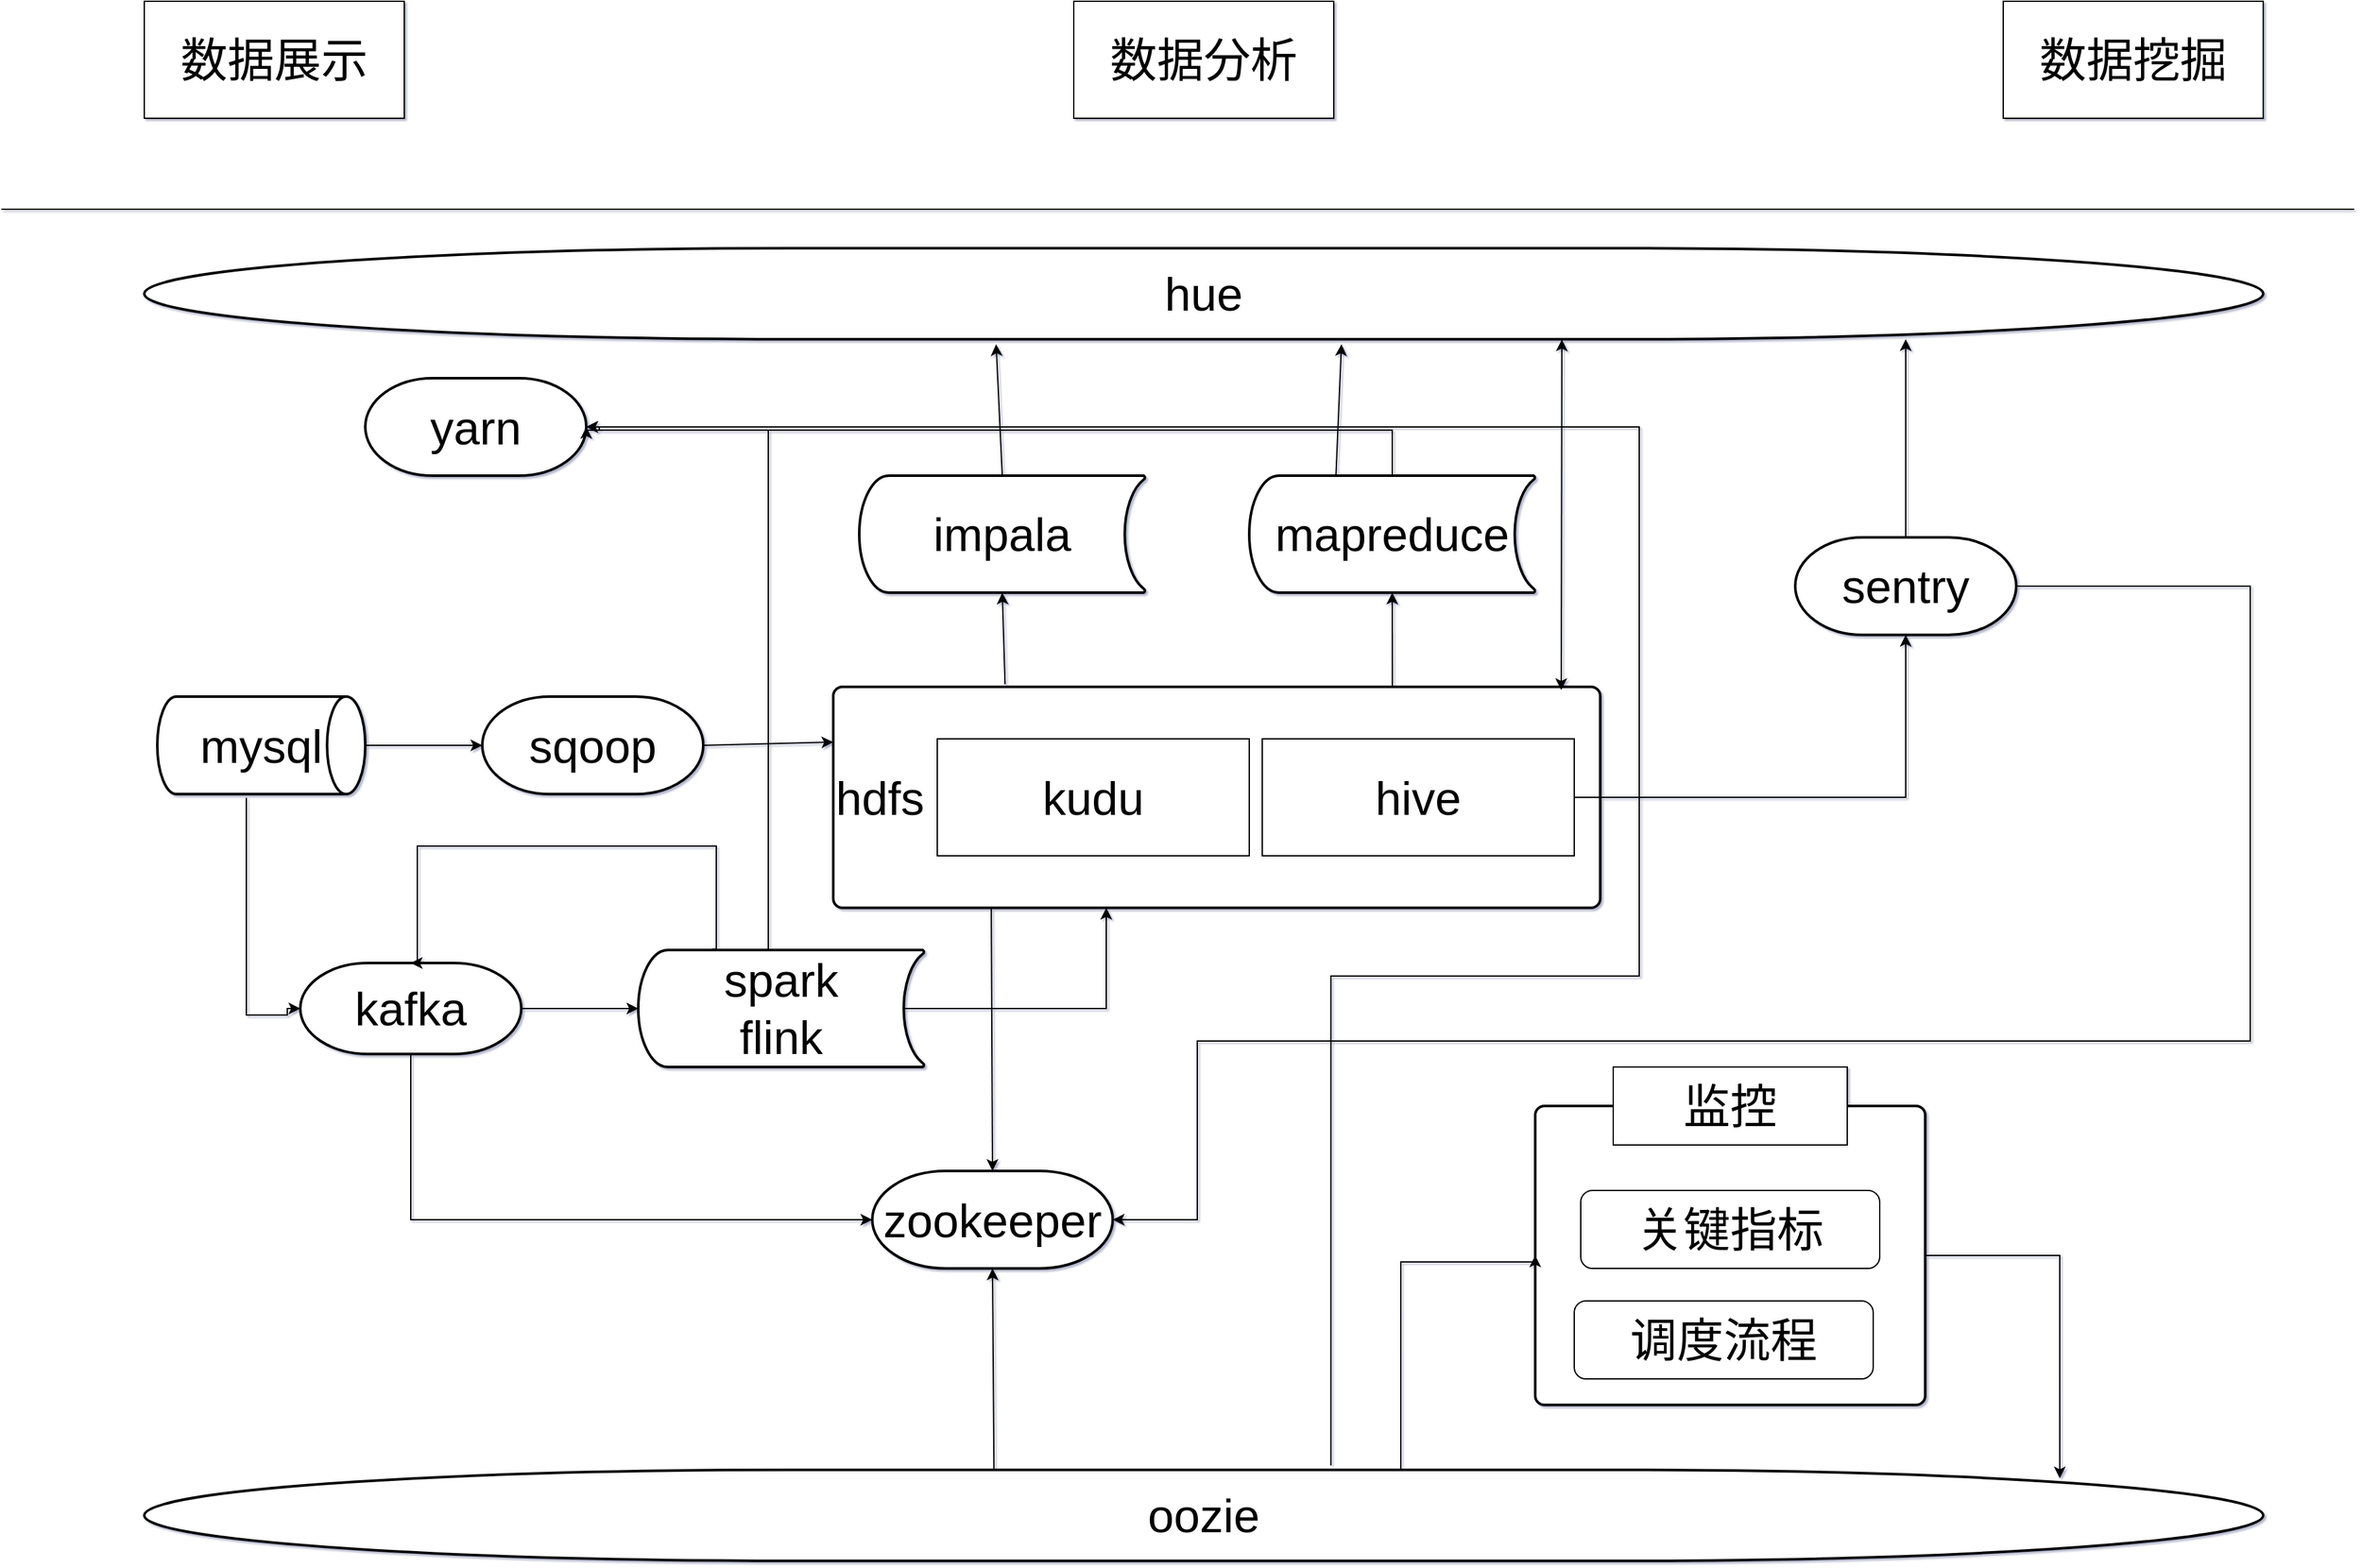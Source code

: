 <mxfile version="19.0.3" type="github"><diagram id="3_kpxRbs3-u833UsmztM" name="Page-1"><mxGraphModel dx="2910" dy="1455" grid="1" gridSize="10" guides="1" tooltips="1" connect="1" arrows="1" fold="1" page="1" pageScale="1" pageWidth="3300" pageHeight="4681" math="0" shadow="1"><root><mxCell id="0"/><mxCell id="1" parent="0"/><mxCell id="omnXX_kzirlaMyCh_Jk0-898" value="&lt;font style=&quot;font-size: 36px;&quot;&gt;mysql&lt;/font&gt;" style="strokeWidth=2;html=1;shape=mxgraph.flowchart.direct_data;whiteSpace=wrap;" vertex="1" parent="1"><mxGeometry x="170" y="555" width="160" height="75" as="geometry"/></mxCell><mxCell id="omnXX_kzirlaMyCh_Jk0-902" value="&lt;font style=&quot;font-size: 36px;&quot;&gt;hue&lt;/font&gt;" style="strokeWidth=2;html=1;shape=mxgraph.flowchart.terminator;whiteSpace=wrap;" vertex="1" parent="1"><mxGeometry x="160" y="210" width="1630" height="70" as="geometry"/></mxCell><mxCell id="omnXX_kzirlaMyCh_Jk0-903" value="&lt;font style=&quot;font-size: 36px;&quot;&gt;sqoop&lt;/font&gt;" style="strokeWidth=2;html=1;shape=mxgraph.flowchart.terminator;whiteSpace=wrap;" vertex="1" parent="1"><mxGeometry x="420" y="555" width="170" height="75" as="geometry"/></mxCell><mxCell id="omnXX_kzirlaMyCh_Jk0-904" value="&lt;font style=&quot;font-size: 36px;&quot;&gt;hdfs&lt;/font&gt;" style="rounded=1;whiteSpace=wrap;html=1;absoluteArcSize=1;arcSize=14;strokeWidth=2;align=left;" vertex="1" parent="1"><mxGeometry x="690" y="547.5" width="590" height="170" as="geometry"/></mxCell><mxCell id="omnXX_kzirlaMyCh_Jk0-907" value="" style="rounded=1;whiteSpace=wrap;html=1;absoluteArcSize=1;arcSize=14;strokeWidth=2;" vertex="1" parent="1"><mxGeometry x="1230" y="870" width="300" height="230" as="geometry"/></mxCell><mxCell id="omnXX_kzirlaMyCh_Jk0-908" value="&lt;font style=&quot;font-size: 36px;&quot;&gt;监控&lt;/font&gt;" style="rounded=0;whiteSpace=wrap;html=1;" vertex="1" parent="1"><mxGeometry x="1290" y="840" width="180" height="60" as="geometry"/></mxCell><mxCell id="omnXX_kzirlaMyCh_Jk0-909" value="&lt;font style=&quot;font-size: 36px;&quot;&gt;关键指标&lt;/font&gt;" style="rounded=1;whiteSpace=wrap;html=1;" vertex="1" parent="1"><mxGeometry x="1265" y="935" width="230" height="60" as="geometry"/></mxCell><mxCell id="omnXX_kzirlaMyCh_Jk0-910" value="&lt;font style=&quot;font-size: 36px;&quot;&gt;调度流程&lt;/font&gt;" style="rounded=1;whiteSpace=wrap;html=1;" vertex="1" parent="1"><mxGeometry x="1260" y="1020" width="230" height="60" as="geometry"/></mxCell><mxCell id="omnXX_kzirlaMyCh_Jk0-914" value="&lt;font style=&quot;font-size: 36px;&quot;&gt;oozie&lt;/font&gt;" style="strokeWidth=2;html=1;shape=mxgraph.flowchart.terminator;whiteSpace=wrap;" vertex="1" parent="1"><mxGeometry x="160" y="1150" width="1630" height="70" as="geometry"/></mxCell><mxCell id="omnXX_kzirlaMyCh_Jk0-915" value="&lt;font style=&quot;font-size: 36px;&quot;&gt;数据分析&lt;/font&gt;" style="rounded=0;whiteSpace=wrap;html=1;" vertex="1" parent="1"><mxGeometry x="875" y="20" width="200" height="90" as="geometry"/></mxCell><mxCell id="omnXX_kzirlaMyCh_Jk0-918" value="&lt;font style=&quot;font-size: 36px;&quot;&gt;数据展示&lt;/font&gt;" style="rounded=0;whiteSpace=wrap;html=1;" vertex="1" parent="1"><mxGeometry x="160" y="20" width="200" height="90" as="geometry"/></mxCell><mxCell id="omnXX_kzirlaMyCh_Jk0-919" value="&lt;font style=&quot;font-size: 36px;&quot;&gt;数据挖掘&lt;/font&gt;" style="rounded=0;whiteSpace=wrap;html=1;" vertex="1" parent="1"><mxGeometry x="1590" y="20" width="200" height="90" as="geometry"/></mxCell><mxCell id="omnXX_kzirlaMyCh_Jk0-920" value="&lt;span style=&quot;font-size: 36px;&quot;&gt;hive&lt;/span&gt;" style="rounded=0;whiteSpace=wrap;html=1;" vertex="1" parent="1"><mxGeometry x="1020" y="587.5" width="240" height="90" as="geometry"/></mxCell><mxCell id="omnXX_kzirlaMyCh_Jk0-921" value="&lt;font style=&quot;font-size: 36px;&quot;&gt;kudu&lt;/font&gt;" style="rounded=0;whiteSpace=wrap;html=1;" vertex="1" parent="1"><mxGeometry x="770" y="587.5" width="240" height="90" as="geometry"/></mxCell><mxCell id="omnXX_kzirlaMyCh_Jk0-922" value="kafka" style="strokeWidth=2;html=1;shape=mxgraph.flowchart.terminator;whiteSpace=wrap;fontSize=36;" vertex="1" parent="1"><mxGeometry x="280" y="760" width="170" height="70" as="geometry"/></mxCell><mxCell id="omnXX_kzirlaMyCh_Jk0-948" value="mapreduce" style="strokeWidth=2;html=1;shape=mxgraph.flowchart.stored_data;whiteSpace=wrap;fontSize=36;" vertex="1" parent="1"><mxGeometry x="1010" y="385" width="220" height="90" as="geometry"/></mxCell><mxCell id="omnXX_kzirlaMyCh_Jk0-949" value="impala" style="strokeWidth=2;html=1;shape=mxgraph.flowchart.stored_data;whiteSpace=wrap;fontSize=36;" vertex="1" parent="1"><mxGeometry x="710" y="385" width="220" height="90" as="geometry"/></mxCell><mxCell id="omnXX_kzirlaMyCh_Jk0-950" value="spark&lt;br&gt;flink" style="strokeWidth=2;html=1;shape=mxgraph.flowchart.stored_data;whiteSpace=wrap;fontSize=36;" vertex="1" parent="1"><mxGeometry x="540" y="750" width="220" height="90" as="geometry"/></mxCell><mxCell id="omnXX_kzirlaMyCh_Jk0-951" style="edgeStyle=none;rounded=0;orthogonalLoop=1;jettySize=auto;html=1;exitX=0.75;exitY=1;exitDx=0;exitDy=0;fontSize=36;" edge="1" parent="1" source="omnXX_kzirlaMyCh_Jk0-920" target="omnXX_kzirlaMyCh_Jk0-920"><mxGeometry relative="1" as="geometry"/></mxCell><mxCell id="omnXX_kzirlaMyCh_Jk0-952" value="&lt;font style=&quot;font-size: 36px;&quot;&gt;sentry&lt;/font&gt;" style="strokeWidth=2;html=1;shape=mxgraph.flowchart.terminator;whiteSpace=wrap;" vertex="1" parent="1"><mxGeometry x="1430" y="432.5" width="170" height="75" as="geometry"/></mxCell><mxCell id="omnXX_kzirlaMyCh_Jk0-953" value="&lt;font style=&quot;font-size: 36px;&quot;&gt;yarn&lt;/font&gt;" style="strokeWidth=2;html=1;shape=mxgraph.flowchart.terminator;whiteSpace=wrap;" vertex="1" parent="1"><mxGeometry x="330" y="310" width="170" height="75" as="geometry"/></mxCell><mxCell id="omnXX_kzirlaMyCh_Jk0-954" value="&lt;font style=&quot;font-size: 36px;&quot;&gt;zookeeper&lt;/font&gt;" style="strokeWidth=2;html=1;shape=mxgraph.flowchart.terminator;whiteSpace=wrap;" vertex="1" parent="1"><mxGeometry x="720" y="920" width="185" height="75" as="geometry"/></mxCell><mxCell id="omnXX_kzirlaMyCh_Jk0-955" value="" style="edgeStyle=segmentEdgeStyle;endArrow=classic;html=1;rounded=0;fontSize=36;exitX=1;exitY=0.5;exitDx=0;exitDy=0;entryX=0.5;entryY=1;entryDx=0;entryDy=0;entryPerimeter=0;" edge="1" parent="1" source="omnXX_kzirlaMyCh_Jk0-920" target="omnXX_kzirlaMyCh_Jk0-952"><mxGeometry width="50" height="50" relative="1" as="geometry"><mxPoint x="1450" y="630" as="sourcePoint"/><mxPoint x="1500" y="555" as="targetPoint"/></mxGeometry></mxCell><mxCell id="omnXX_kzirlaMyCh_Jk0-956" style="edgeStyle=none;rounded=0;orthogonalLoop=1;jettySize=auto;html=1;entryX=0.5;entryY=1;entryDx=0;entryDy=0;entryPerimeter=0;fontSize=36;" edge="1" parent="1" source="omnXX_kzirlaMyCh_Jk0-952" target="omnXX_kzirlaMyCh_Jk0-952"><mxGeometry relative="1" as="geometry"/></mxCell><mxCell id="omnXX_kzirlaMyCh_Jk0-957" value="" style="endArrow=classic;html=1;rounded=0;fontSize=36;exitX=0.5;exitY=0;exitDx=0;exitDy=0;exitPerimeter=0;" edge="1" parent="1" source="omnXX_kzirlaMyCh_Jk0-952"><mxGeometry width="50" height="50" relative="1" as="geometry"><mxPoint x="850" y="600" as="sourcePoint"/><mxPoint x="1515" y="280" as="targetPoint"/></mxGeometry></mxCell><mxCell id="omnXX_kzirlaMyCh_Jk0-960" value="" style="edgeStyle=segmentEdgeStyle;endArrow=classic;html=1;rounded=0;fontSize=36;exitX=0.5;exitY=0;exitDx=0;exitDy=0;exitPerimeter=0;entryX=1;entryY=0.5;entryDx=0;entryDy=0;entryPerimeter=0;" edge="1" parent="1" source="omnXX_kzirlaMyCh_Jk0-948" target="omnXX_kzirlaMyCh_Jk0-953"><mxGeometry width="50" height="50" relative="1" as="geometry"><mxPoint x="1120" y="350" as="sourcePoint"/><mxPoint x="890" y="350" as="targetPoint"/><Array as="points"><mxPoint x="1120" y="350"/><mxPoint x="500" y="350"/></Array></mxGeometry></mxCell><mxCell id="omnXX_kzirlaMyCh_Jk0-961" value="" style="edgeStyle=segmentEdgeStyle;endArrow=classic;html=1;rounded=0;fontSize=36;exitX=0.5;exitY=0;exitDx=0;exitDy=0;exitPerimeter=0;entryX=1;entryY=0.5;entryDx=0;entryDy=0;entryPerimeter=0;" edge="1" parent="1" source="omnXX_kzirlaMyCh_Jk0-950" target="omnXX_kzirlaMyCh_Jk0-953"><mxGeometry width="50" height="50" relative="1" as="geometry"><mxPoint x="640" y="610" as="sourcePoint"/><mxPoint x="510" y="440" as="targetPoint"/><Array as="points"><mxPoint x="640" y="750"/><mxPoint x="640" y="350"/><mxPoint x="510" y="350"/><mxPoint x="510" y="347"/></Array></mxGeometry></mxCell><mxCell id="omnXX_kzirlaMyCh_Jk0-962" value="" style="endArrow=classic;html=1;rounded=0;fontSize=36;exitX=0.401;exitY=0.003;exitDx=0;exitDy=0;exitPerimeter=0;entryX=0.5;entryY=1;entryDx=0;entryDy=0;entryPerimeter=0;" edge="1" parent="1" source="omnXX_kzirlaMyCh_Jk0-914" target="omnXX_kzirlaMyCh_Jk0-954"><mxGeometry width="50" height="50" relative="1" as="geometry"><mxPoint x="850" y="780" as="sourcePoint"/><mxPoint x="1070" y="1040" as="targetPoint"/></mxGeometry></mxCell><mxCell id="omnXX_kzirlaMyCh_Jk0-963" value="" style="edgeStyle=segmentEdgeStyle;endArrow=classic;html=1;rounded=0;fontSize=36;entryX=0;entryY=0.5;entryDx=0;entryDy=0;entryPerimeter=0;exitX=0.5;exitY=1;exitDx=0;exitDy=0;exitPerimeter=0;" edge="1" parent="1" source="omnXX_kzirlaMyCh_Jk0-922" target="omnXX_kzirlaMyCh_Jk0-954"><mxGeometry width="50" height="50" relative="1" as="geometry"><mxPoint x="340" y="870" as="sourcePoint"/><mxPoint x="660" y="990" as="targetPoint"/><Array as="points"><mxPoint x="365" y="958"/></Array></mxGeometry></mxCell><mxCell id="omnXX_kzirlaMyCh_Jk0-964" value="" style="endArrow=classic;html=1;rounded=0;fontSize=36;entryX=0.5;entryY=0;entryDx=0;entryDy=0;entryPerimeter=0;exitX=0.206;exitY=1.005;exitDx=0;exitDy=0;exitPerimeter=0;" edge="1" parent="1" source="omnXX_kzirlaMyCh_Jk0-904" target="omnXX_kzirlaMyCh_Jk0-954"><mxGeometry width="50" height="50" relative="1" as="geometry"><mxPoint x="813" y="750" as="sourcePoint"/><mxPoint x="900" y="730" as="targetPoint"/></mxGeometry></mxCell><mxCell id="omnXX_kzirlaMyCh_Jk0-965" value="" style="endArrow=classic;startArrow=classic;html=1;rounded=0;fontSize=36;entryX=0.669;entryY=1.003;entryDx=0;entryDy=0;entryPerimeter=0;" edge="1" parent="1" target="omnXX_kzirlaMyCh_Jk0-902"><mxGeometry width="50" height="50" relative="1" as="geometry"><mxPoint x="1250" y="550" as="sourcePoint"/><mxPoint x="900" y="730" as="targetPoint"/></mxGeometry></mxCell><mxCell id="omnXX_kzirlaMyCh_Jk0-966" value="" style="endArrow=classic;html=1;rounded=0;fontSize=36;entryX=0.5;entryY=1;entryDx=0;entryDy=0;entryPerimeter=0;exitX=0.224;exitY=-0.011;exitDx=0;exitDy=0;exitPerimeter=0;" edge="1" parent="1" source="omnXX_kzirlaMyCh_Jk0-904" target="omnXX_kzirlaMyCh_Jk0-949"><mxGeometry width="50" height="50" relative="1" as="geometry"><mxPoint x="850" y="780" as="sourcePoint"/><mxPoint x="900" y="730" as="targetPoint"/></mxGeometry></mxCell><mxCell id="omnXX_kzirlaMyCh_Jk0-967" value="" style="endArrow=classic;html=1;rounded=0;fontSize=36;entryX=0.5;entryY=1;entryDx=0;entryDy=0;entryPerimeter=0;exitX=0.729;exitY=0;exitDx=0;exitDy=0;exitPerimeter=0;" edge="1" parent="1" source="omnXX_kzirlaMyCh_Jk0-904" target="omnXX_kzirlaMyCh_Jk0-948"><mxGeometry width="50" height="50" relative="1" as="geometry"><mxPoint x="850" y="780" as="sourcePoint"/><mxPoint x="900" y="730" as="targetPoint"/></mxGeometry></mxCell><mxCell id="omnXX_kzirlaMyCh_Jk0-968" value="" style="endArrow=classic;html=1;rounded=0;fontSize=36;entryX=0.402;entryY=1.055;entryDx=0;entryDy=0;entryPerimeter=0;exitX=0.5;exitY=0;exitDx=0;exitDy=0;exitPerimeter=0;" edge="1" parent="1" source="omnXX_kzirlaMyCh_Jk0-949" target="omnXX_kzirlaMyCh_Jk0-902"><mxGeometry width="50" height="50" relative="1" as="geometry"><mxPoint x="850" y="780" as="sourcePoint"/><mxPoint x="900" y="730" as="targetPoint"/></mxGeometry></mxCell><mxCell id="omnXX_kzirlaMyCh_Jk0-969" value="" style="endArrow=classic;html=1;rounded=0;fontSize=36;entryX=0.565;entryY=1.055;entryDx=0;entryDy=0;entryPerimeter=0;exitX=0.303;exitY=0.007;exitDx=0;exitDy=0;exitPerimeter=0;" edge="1" parent="1" source="omnXX_kzirlaMyCh_Jk0-948" target="omnXX_kzirlaMyCh_Jk0-902"><mxGeometry width="50" height="50" relative="1" as="geometry"><mxPoint x="1081" y="380" as="sourcePoint"/><mxPoint x="900" y="730" as="targetPoint"/></mxGeometry></mxCell><mxCell id="omnXX_kzirlaMyCh_Jk0-970" value="" style="endArrow=classic;html=1;rounded=0;fontSize=36;exitX=1;exitY=0.5;exitDx=0;exitDy=0;exitPerimeter=0;entryX=0;entryY=0.5;entryDx=0;entryDy=0;entryPerimeter=0;" edge="1" parent="1" source="omnXX_kzirlaMyCh_Jk0-898" target="omnXX_kzirlaMyCh_Jk0-903"><mxGeometry width="50" height="50" relative="1" as="geometry"><mxPoint x="850" y="780" as="sourcePoint"/><mxPoint x="900" y="730" as="targetPoint"/></mxGeometry></mxCell><mxCell id="omnXX_kzirlaMyCh_Jk0-971" value="" style="endArrow=classic;html=1;rounded=0;fontSize=36;exitX=1;exitY=0.5;exitDx=0;exitDy=0;exitPerimeter=0;entryX=0;entryY=0.25;entryDx=0;entryDy=0;" edge="1" parent="1" source="omnXX_kzirlaMyCh_Jk0-903" target="omnXX_kzirlaMyCh_Jk0-904"><mxGeometry width="50" height="50" relative="1" as="geometry"><mxPoint x="850" y="780" as="sourcePoint"/><mxPoint x="900" y="730" as="targetPoint"/></mxGeometry></mxCell><mxCell id="omnXX_kzirlaMyCh_Jk0-973" value="" style="edgeStyle=segmentEdgeStyle;endArrow=classic;html=1;rounded=0;fontSize=36;exitX=0.428;exitY=1.039;exitDx=0;exitDy=0;exitPerimeter=0;entryX=0;entryY=0.5;entryDx=0;entryDy=0;entryPerimeter=0;" edge="1" parent="1" source="omnXX_kzirlaMyCh_Jk0-898" target="omnXX_kzirlaMyCh_Jk0-922"><mxGeometry width="50" height="50" relative="1" as="geometry"><mxPoint x="250" y="670" as="sourcePoint"/><mxPoint x="270" y="780" as="targetPoint"/><Array as="points"><mxPoint x="239" y="800"/><mxPoint x="270" y="800"/><mxPoint x="270" y="795"/></Array></mxGeometry></mxCell><mxCell id="omnXX_kzirlaMyCh_Jk0-974" value="" style="edgeStyle=segmentEdgeStyle;endArrow=classic;html=1;rounded=0;fontSize=36;exitX=0.258;exitY=-0.008;exitDx=0;exitDy=0;exitPerimeter=0;entryX=0.5;entryY=0;entryDx=0;entryDy=0;entryPerimeter=0;" edge="1" parent="1" source="omnXX_kzirlaMyCh_Jk0-950" target="omnXX_kzirlaMyCh_Jk0-922"><mxGeometry width="50" height="50" relative="1" as="geometry"><mxPoint x="600" y="710" as="sourcePoint"/><mxPoint x="370" y="720" as="targetPoint"/><Array as="points"><mxPoint x="600" y="749"/><mxPoint x="600" y="670"/><mxPoint x="370" y="670"/><mxPoint x="370" y="760"/></Array></mxGeometry></mxCell><mxCell id="omnXX_kzirlaMyCh_Jk0-975" value="" style="endArrow=classic;html=1;rounded=0;fontSize=36;exitX=1;exitY=0.5;exitDx=0;exitDy=0;exitPerimeter=0;entryX=0;entryY=0.5;entryDx=0;entryDy=0;entryPerimeter=0;" edge="1" parent="1" source="omnXX_kzirlaMyCh_Jk0-922" target="omnXX_kzirlaMyCh_Jk0-950"><mxGeometry width="50" height="50" relative="1" as="geometry"><mxPoint x="850" y="780" as="sourcePoint"/><mxPoint x="900" y="730" as="targetPoint"/></mxGeometry></mxCell><mxCell id="omnXX_kzirlaMyCh_Jk0-977" value="" style="edgeStyle=segmentEdgeStyle;endArrow=classic;html=1;rounded=0;fontSize=36;exitX=0.93;exitY=0.5;exitDx=0;exitDy=0;exitPerimeter=0;" edge="1" parent="1" source="omnXX_kzirlaMyCh_Jk0-950" target="omnXX_kzirlaMyCh_Jk0-904"><mxGeometry width="50" height="50" relative="1" as="geometry"><mxPoint x="850" y="780" as="sourcePoint"/><mxPoint x="900" y="730" as="targetPoint"/><Array as="points"><mxPoint x="900" y="795"/></Array></mxGeometry></mxCell><mxCell id="omnXX_kzirlaMyCh_Jk0-978" value="" style="edgeStyle=segmentEdgeStyle;endArrow=classic;html=1;rounded=0;fontSize=36;entryX=1;entryY=0.5;entryDx=0;entryDy=0;entryPerimeter=0;exitX=1;exitY=0.5;exitDx=0;exitDy=0;exitPerimeter=0;" edge="1" parent="1" source="omnXX_kzirlaMyCh_Jk0-952" target="omnXX_kzirlaMyCh_Jk0-954"><mxGeometry width="50" height="50" relative="1" as="geometry"><mxPoint x="1780" y="480" as="sourcePoint"/><mxPoint x="1770" y="460" as="targetPoint"/><Array as="points"><mxPoint x="1780" y="470"/><mxPoint x="1780" y="820"/><mxPoint x="970" y="820"/><mxPoint x="970" y="958"/></Array></mxGeometry></mxCell><mxCell id="omnXX_kzirlaMyCh_Jk0-979" value="" style="edgeStyle=segmentEdgeStyle;endArrow=classic;html=1;rounded=0;fontSize=36;entryX=1;entryY=0.5;entryDx=0;entryDy=0;entryPerimeter=0;exitX=0.56;exitY=-0.048;exitDx=0;exitDy=0;exitPerimeter=0;" edge="1" parent="1" source="omnXX_kzirlaMyCh_Jk0-914" target="omnXX_kzirlaMyCh_Jk0-953"><mxGeometry width="50" height="50" relative="1" as="geometry"><mxPoint x="1070" y="1090" as="sourcePoint"/><mxPoint x="1300" y="350" as="targetPoint"/><Array as="points"><mxPoint x="1073" y="770"/><mxPoint x="1310" y="770"/><mxPoint x="1310" y="348"/></Array></mxGeometry></mxCell><mxCell id="omnXX_kzirlaMyCh_Jk0-980" value="" style="endArrow=none;html=1;rounded=0;fontSize=36;" edge="1" parent="1"><mxGeometry width="50" height="50" relative="1" as="geometry"><mxPoint x="50" y="180" as="sourcePoint"/><mxPoint x="1860" y="180" as="targetPoint"/></mxGeometry></mxCell><mxCell id="omnXX_kzirlaMyCh_Jk0-982" value="" style="edgeStyle=segmentEdgeStyle;endArrow=classic;html=1;rounded=0;fontSize=36;entryX=0;entryY=0.5;entryDx=0;entryDy=0;exitX=0.593;exitY=0;exitDx=0;exitDy=0;exitPerimeter=0;" edge="1" parent="1" source="omnXX_kzirlaMyCh_Jk0-914" target="omnXX_kzirlaMyCh_Jk0-907"><mxGeometry width="50" height="50" relative="1" as="geometry"><mxPoint x="1130" y="1100" as="sourcePoint"/><mxPoint x="1190" y="990" as="targetPoint"/><Array as="points"><mxPoint x="1127" y="990"/><mxPoint x="1230" y="990"/></Array></mxGeometry></mxCell><mxCell id="omnXX_kzirlaMyCh_Jk0-983" value="" style="edgeStyle=segmentEdgeStyle;endArrow=classic;html=1;rounded=0;fontSize=36;exitX=1;exitY=0.5;exitDx=0;exitDy=0;entryX=0.904;entryY=0.093;entryDx=0;entryDy=0;entryPerimeter=0;" edge="1" parent="1" source="omnXX_kzirlaMyCh_Jk0-907" target="omnXX_kzirlaMyCh_Jk0-914"><mxGeometry width="50" height="50" relative="1" as="geometry"><mxPoint x="1600" y="920" as="sourcePoint"/><mxPoint x="1650" y="870" as="targetPoint"/></mxGeometry></mxCell></root></mxGraphModel></diagram></mxfile>